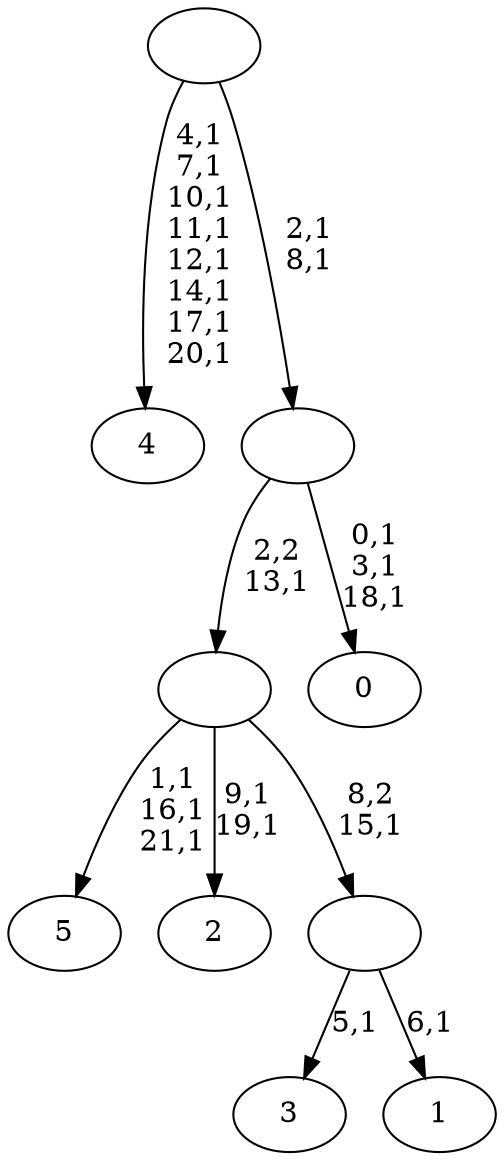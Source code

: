 digraph T {
	28 [label="5"]
	24 [label="4"]
	15 [label="3"]
	13 [label="2"]
	10 [label="1"]
	8 [label=""]
	7 [label=""]
	6 [label="0"]
	2 [label=""]
	0 [label=""]
	8 -> 10 [label="6,1"]
	8 -> 15 [label="5,1"]
	7 -> 13 [label="9,1\n19,1"]
	7 -> 28 [label="1,1\n16,1\n21,1"]
	7 -> 8 [label="8,2\n15,1"]
	2 -> 6 [label="0,1\n3,1\n18,1"]
	2 -> 7 [label="2,2\n13,1"]
	0 -> 2 [label="2,1\n8,1"]
	0 -> 24 [label="4,1\n7,1\n10,1\n11,1\n12,1\n14,1\n17,1\n20,1"]
}
